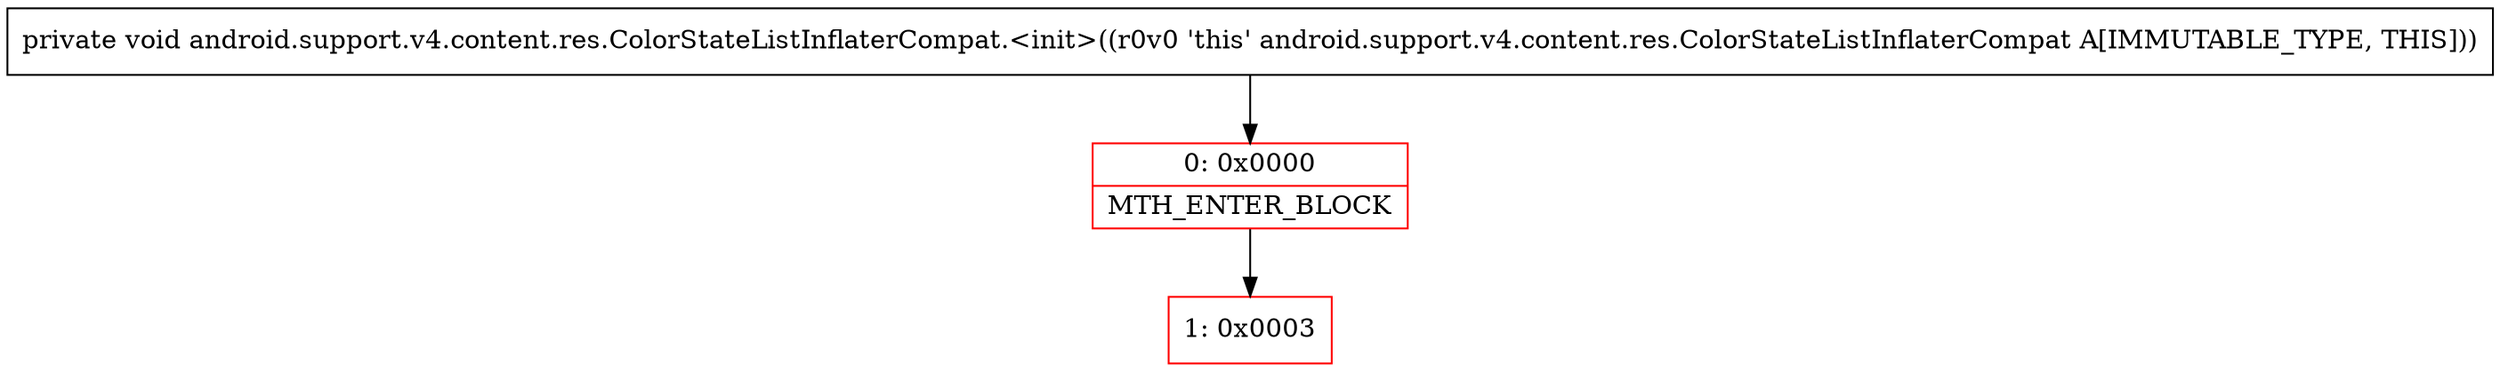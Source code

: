 digraph "CFG forandroid.support.v4.content.res.ColorStateListInflaterCompat.\<init\>()V" {
subgraph cluster_Region_210806013 {
label = "R(0)";
node [shape=record,color=blue];
}
Node_0 [shape=record,color=red,label="{0\:\ 0x0000|MTH_ENTER_BLOCK\l}"];
Node_1 [shape=record,color=red,label="{1\:\ 0x0003}"];
MethodNode[shape=record,label="{private void android.support.v4.content.res.ColorStateListInflaterCompat.\<init\>((r0v0 'this' android.support.v4.content.res.ColorStateListInflaterCompat A[IMMUTABLE_TYPE, THIS])) }"];
MethodNode -> Node_0;
Node_0 -> Node_1;
}

